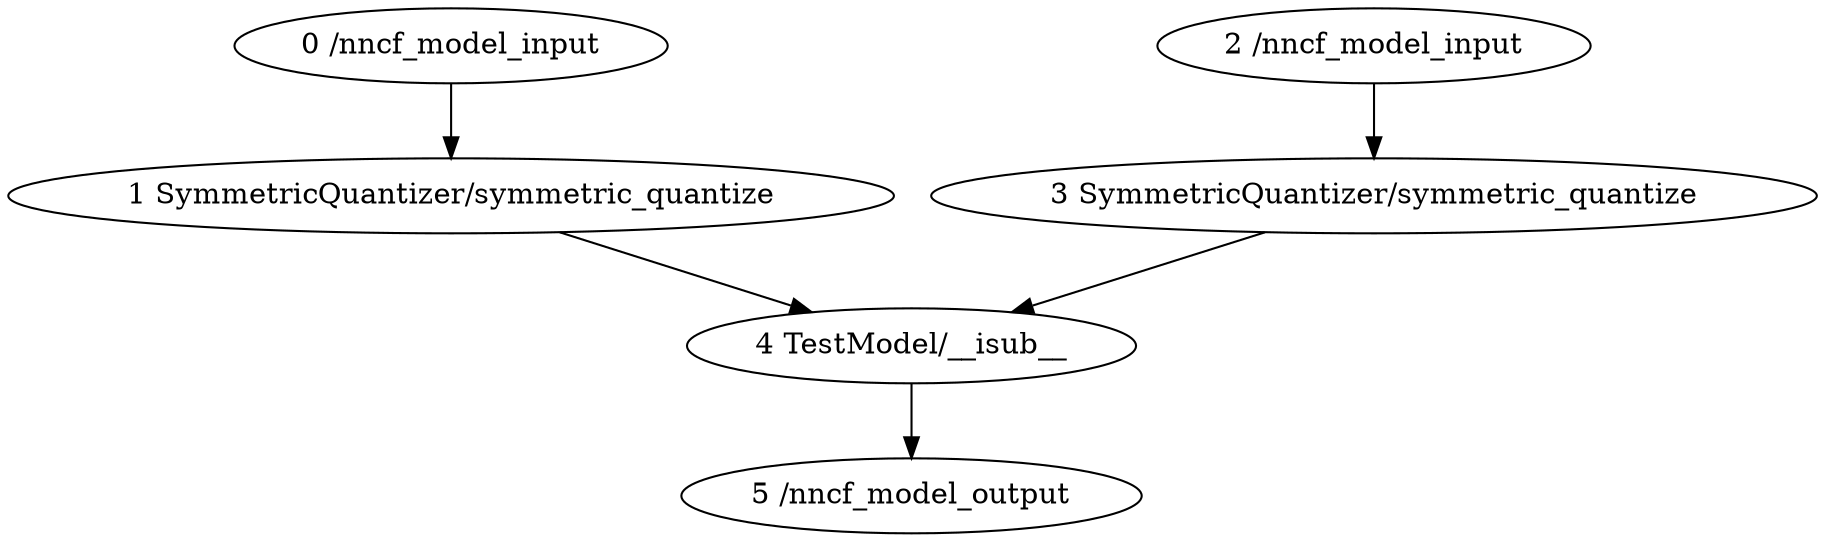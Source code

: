 strict digraph  {
"0 /nncf_model_input" [id=0, scope="", type=nncf_model_input];
"1 SymmetricQuantizer/symmetric_quantize" [id=1, scope=SymmetricQuantizer, type=symmetric_quantize];
"2 /nncf_model_input" [id=2, scope="", type=nncf_model_input];
"3 SymmetricQuantizer/symmetric_quantize" [id=3, scope=SymmetricQuantizer, type=symmetric_quantize];
"4 TestModel/__isub__" [id=4, scope=TestModel, type=__isub__];
"5 /nncf_model_output" [id=5, scope="", type=nncf_model_output];
"0 /nncf_model_input" -> "1 SymmetricQuantizer/symmetric_quantize";
"1 SymmetricQuantizer/symmetric_quantize" -> "4 TestModel/__isub__";
"2 /nncf_model_input" -> "3 SymmetricQuantizer/symmetric_quantize";
"3 SymmetricQuantizer/symmetric_quantize" -> "4 TestModel/__isub__";
"4 TestModel/__isub__" -> "5 /nncf_model_output";
}
